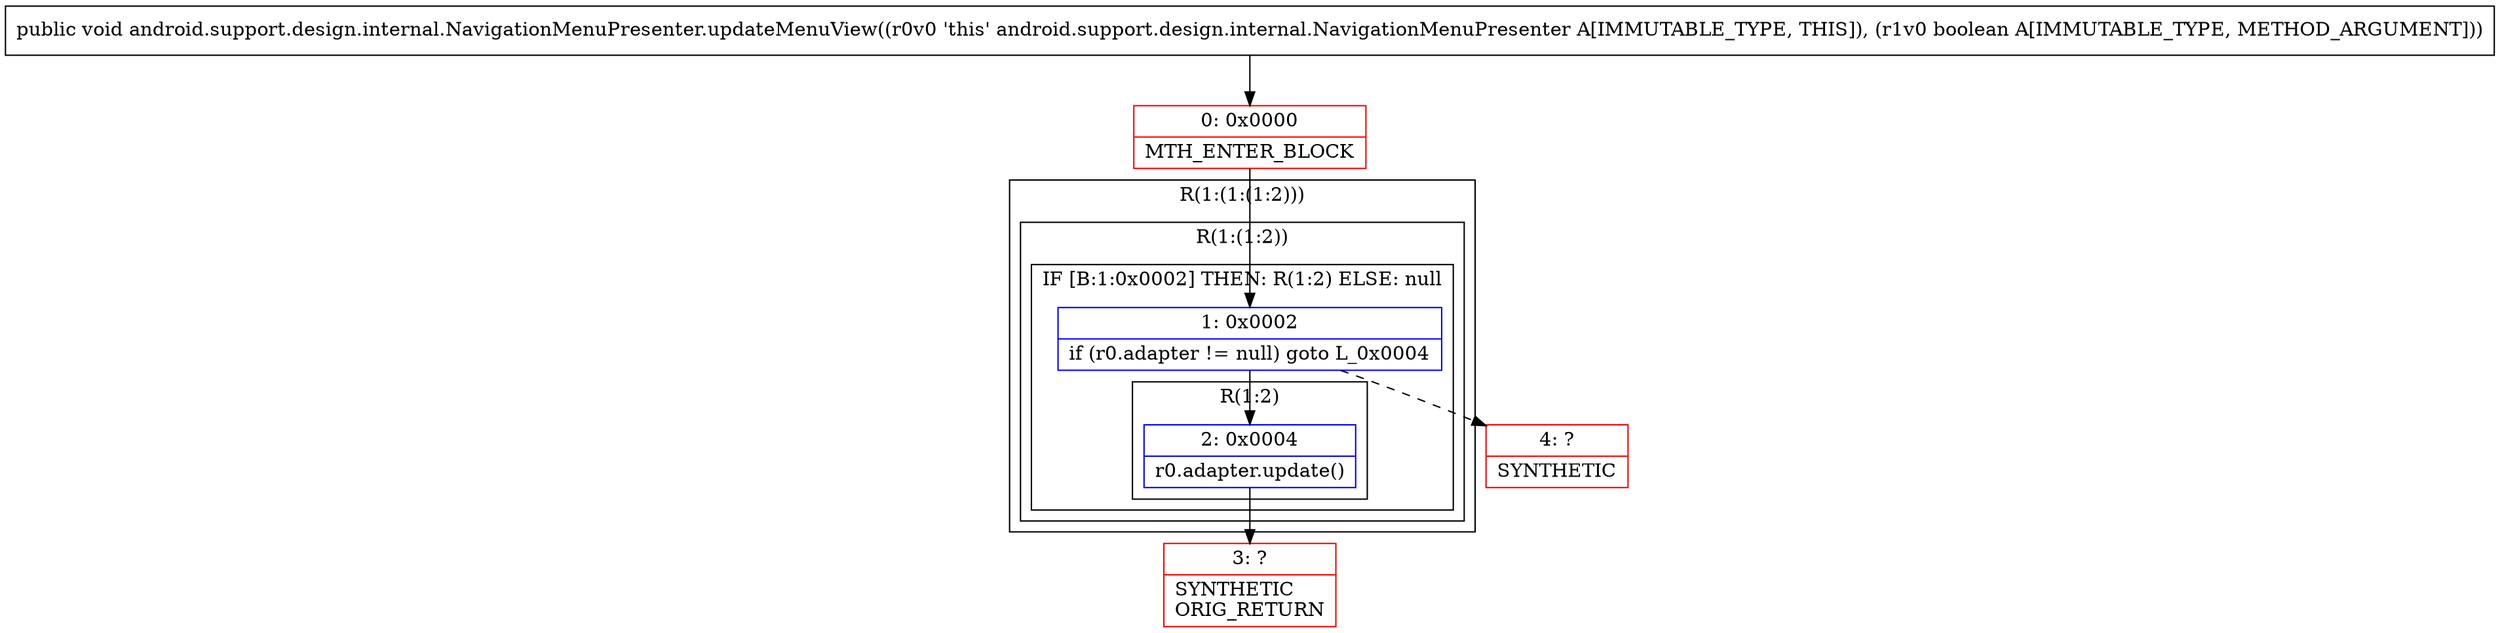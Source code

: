 digraph "CFG forandroid.support.design.internal.NavigationMenuPresenter.updateMenuView(Z)V" {
subgraph cluster_Region_1168739975 {
label = "R(1:(1:(1:2)))";
node [shape=record,color=blue];
subgraph cluster_Region_1461176846 {
label = "R(1:(1:2))";
node [shape=record,color=blue];
subgraph cluster_IfRegion_2024357515 {
label = "IF [B:1:0x0002] THEN: R(1:2) ELSE: null";
node [shape=record,color=blue];
Node_1 [shape=record,label="{1\:\ 0x0002|if (r0.adapter != null) goto L_0x0004\l}"];
subgraph cluster_Region_1748664222 {
label = "R(1:2)";
node [shape=record,color=blue];
Node_2 [shape=record,label="{2\:\ 0x0004|r0.adapter.update()\l}"];
}
}
}
}
Node_0 [shape=record,color=red,label="{0\:\ 0x0000|MTH_ENTER_BLOCK\l}"];
Node_3 [shape=record,color=red,label="{3\:\ ?|SYNTHETIC\lORIG_RETURN\l}"];
Node_4 [shape=record,color=red,label="{4\:\ ?|SYNTHETIC\l}"];
MethodNode[shape=record,label="{public void android.support.design.internal.NavigationMenuPresenter.updateMenuView((r0v0 'this' android.support.design.internal.NavigationMenuPresenter A[IMMUTABLE_TYPE, THIS]), (r1v0 boolean A[IMMUTABLE_TYPE, METHOD_ARGUMENT])) }"];
MethodNode -> Node_0;
Node_1 -> Node_2;
Node_1 -> Node_4[style=dashed];
Node_2 -> Node_3;
Node_0 -> Node_1;
}

